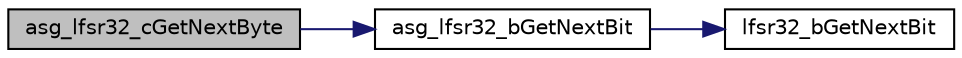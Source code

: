 digraph "asg_lfsr32_cGetNextByte"
{
 // INTERACTIVE_SVG=YES
 // LATEX_PDF_SIZE
  bgcolor="transparent";
  edge [fontname="Helvetica",fontsize="10",labelfontname="Helvetica",labelfontsize="10"];
  node [fontname="Helvetica",fontsize="10",shape=record];
  rankdir="LR";
  Node1 [label="asg_lfsr32_cGetNextByte",height=0.2,width=0.4,color="black", fillcolor="grey75", style="filled", fontcolor="black",tooltip="Get the next byte in the ASG32 pseudo random binary sequence."];
  Node1 -> Node2 [color="midnightblue",fontsize="10",style="solid",fontname="Helvetica"];
  Node2 [label="asg_lfsr32_bGetNextBit",height=0.2,width=0.4,color="black",URL="$asg_8c.html#ab40fb4d66ab36709e7a08ce70820885c",tooltip="Get the next bit in the ASG32 pseudo random binary sequence."];
  Node2 -> Node3 [color="midnightblue",fontsize="10",style="solid",fontname="Helvetica"];
  Node3 [label="lfsr32_bGetNextBit",height=0.2,width=0.4,color="black",URL="$lfsr_8c.html#a8707278949b959bb80efb5eac123b072",tooltip="Get the next bit in the LFSR32 pseudo random binary sequence."];
}
